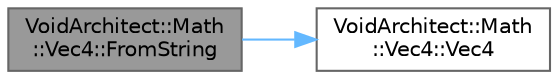 digraph "VoidArchitect::Math::Vec4::FromString"
{
 // LATEX_PDF_SIZE
  bgcolor="transparent";
  edge [fontname=Helvetica,fontsize=10,labelfontname=Helvetica,labelfontsize=10];
  node [fontname=Helvetica,fontsize=10,shape=box,height=0.2,width=0.4];
  rankdir="LR";
  Node1 [id="Node000001",label="VoidArchitect::Math\l::Vec4::FromString",height=0.2,width=0.4,color="gray40", fillcolor="grey60", style="filled", fontcolor="black",tooltip=" "];
  Node1 -> Node2 [id="edge1_Node000001_Node000002",color="steelblue1",style="solid",tooltip=" "];
  Node2 [id="Node000002",label="VoidArchitect::Math\l::Vec4::Vec4",height=0.2,width=0.4,color="grey40", fillcolor="white", style="filled",URL="$class_void_architect_1_1_math_1_1_vec4.html#a92e94b22510b1f0194a9f29e73673979",tooltip=" "];
}
